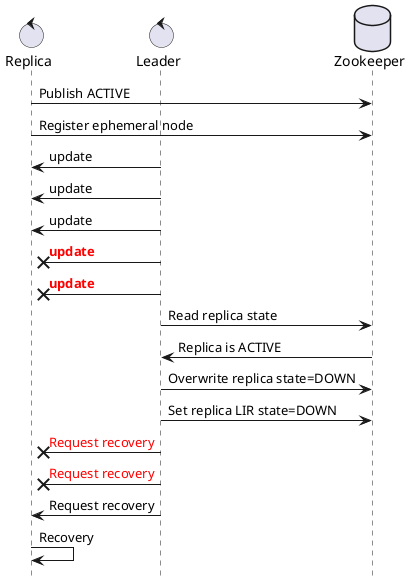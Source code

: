 @startuml
hide footbox
control "Replica" as replica
control "Leader" as leader
database "Zookeeper" as zk


replica->zk: Publish ACTIVE
replica->zk: Register ephemeral node
leader->replica: update
leader->replica: update
leader->replica: update
leader-x replica: <b><font color=red>update
leader-x replica: <b><font color=red>update
leader->zk: Read replica state
leader<-zk: Replica is ACTIVE
leader->zk: Overwrite replica state=DOWN
leader->zk: Set replica LIR state=DOWN

leader-x replica:<font color=red>Request recovery
leader-x replica:<font color=red>Request recovery
leader->replica: Request recovery
replica->replica: Recovery

@enduml
